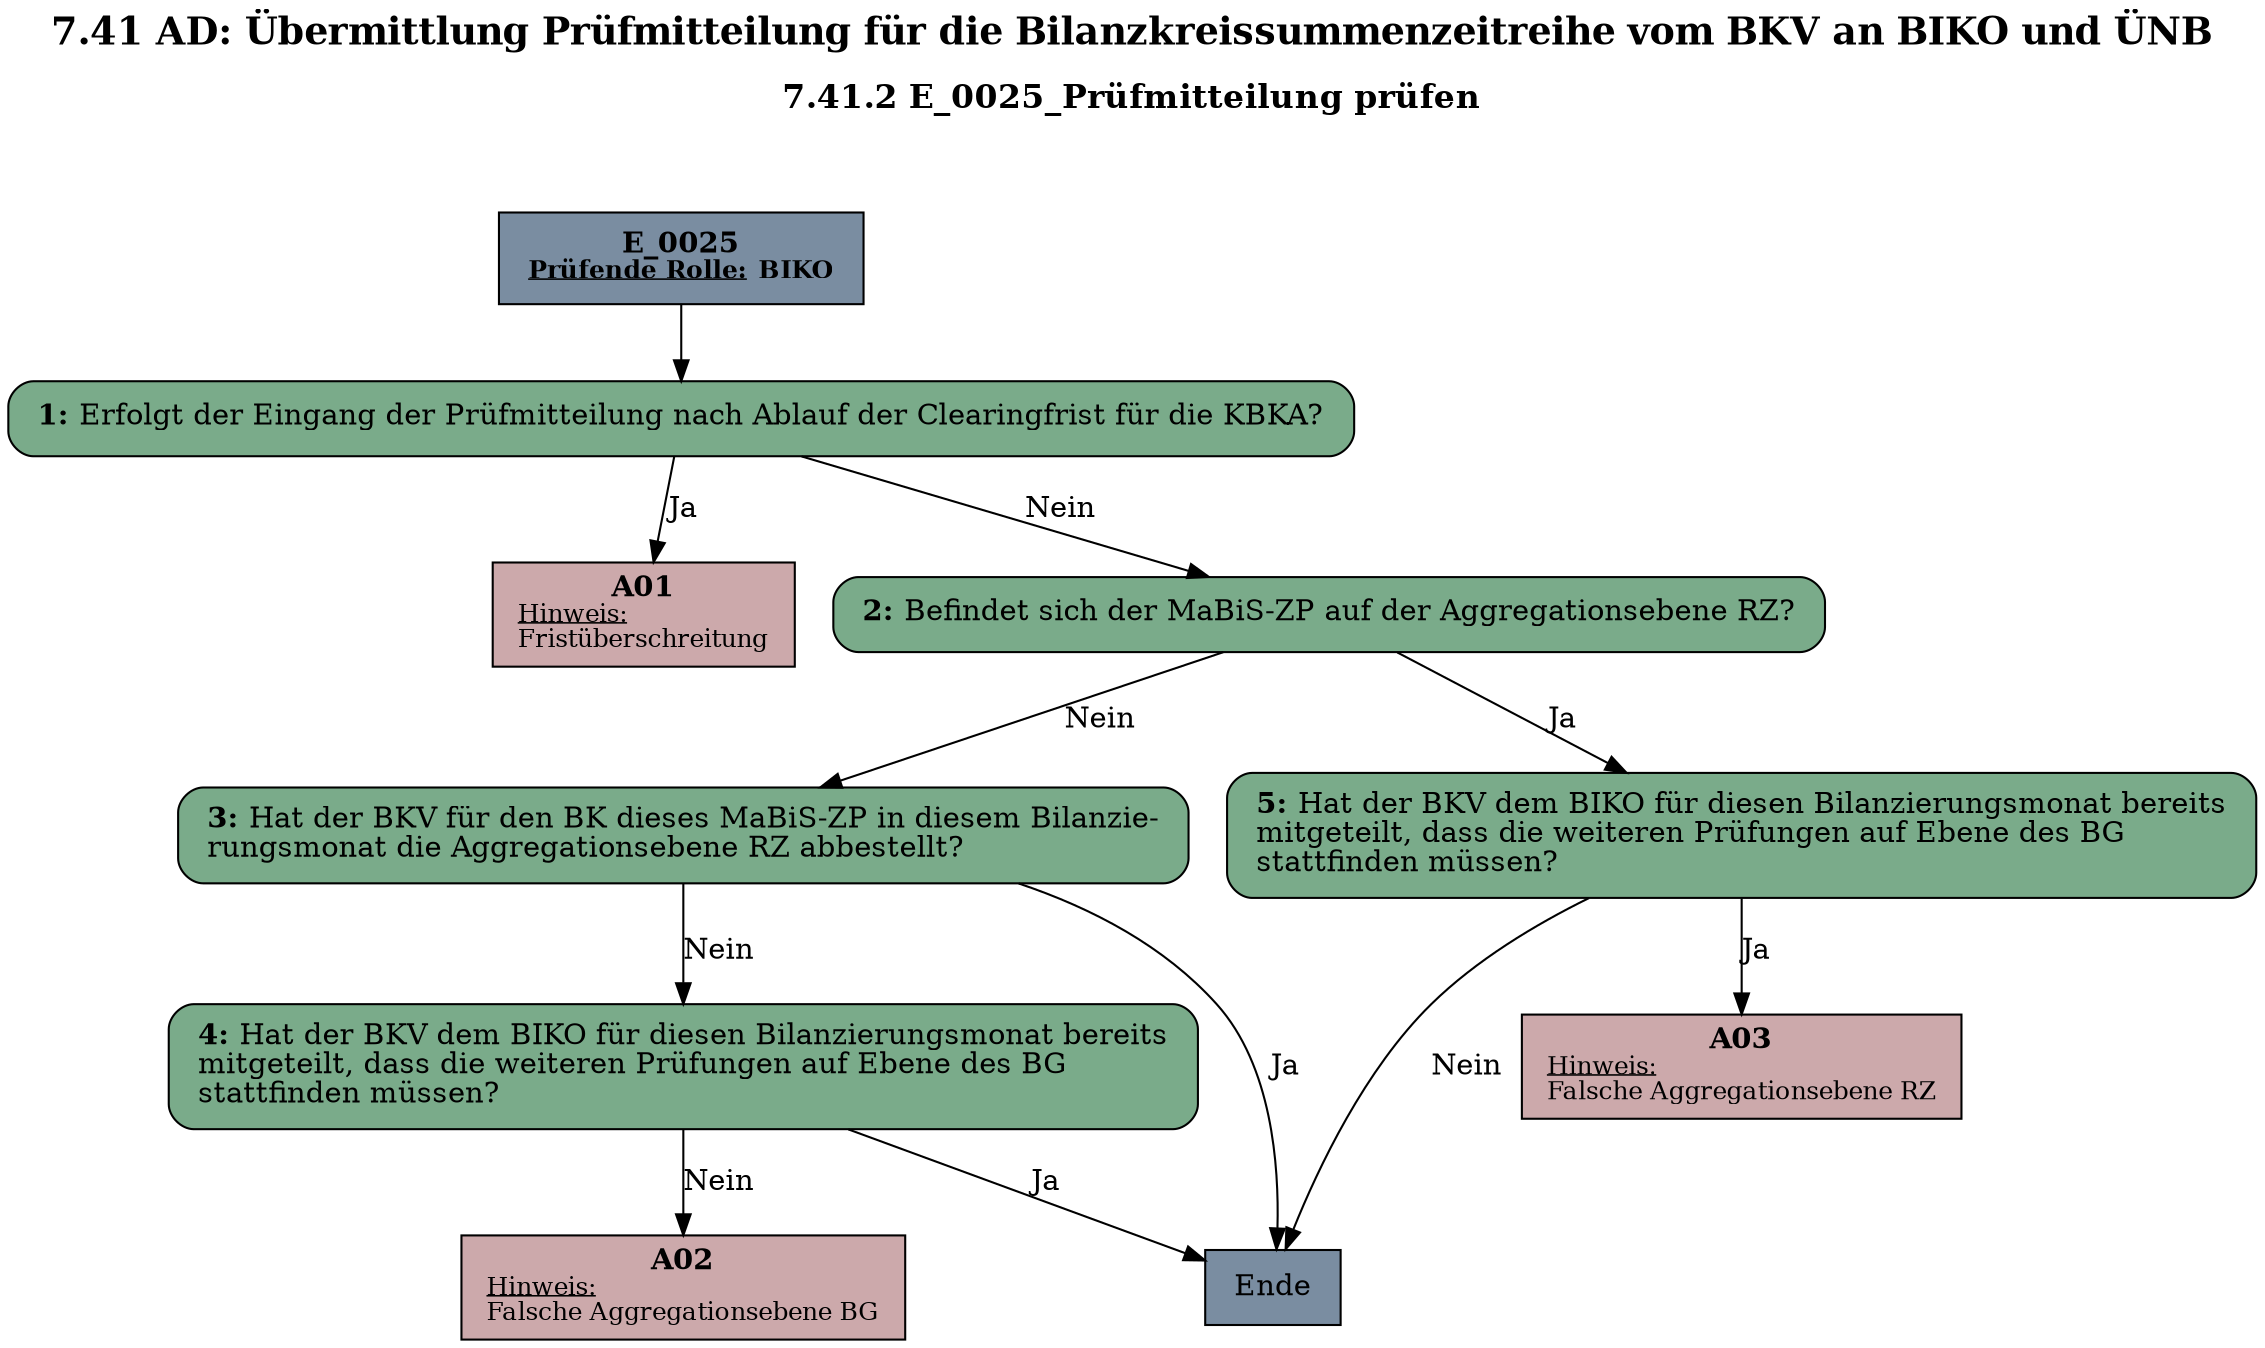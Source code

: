 digraph D {
    labelloc="t";
    label=<<B><FONT POINT-SIZE="18">7.41 AD: Übermittlung Prüfmitteilung für die Bilanzkreissummenzeitreihe vom BKV an BIKO und ÜNB</FONT></B><BR/><BR/><B><FONT POINT-SIZE="16">7.41.2 E_0025_Prüfmitteilung prüfen</FONT></B><BR/><BR/><BR/><BR/>>;
    "Start" [margin="0.2,0.12", shape=box, style=filled, fillcolor="#7a8da1", label=<<B>E_0025</B><BR align="center"/><FONT point-size="12"><B><U>Prüfende Rolle:</U> BIKO</B></FONT><BR align="center"/>>];
    "1" [margin="0.2,0.12", shape=box, style="filled,rounded", fillcolor="#7aab8a", label=<<B>1: </B>Erfolgt der Eingang der Prüfmitteilung nach Ablauf der Clearingfrist für die KBKA?<BR align="left"/>>];
    "A01" [margin="0.17,0.08", shape=box, style=filled, fillcolor="#cca9ab", label=<<B>A01</B><BR align="center"/><FONT point-size="12"><U>Hinweis:</U><BR align="left"/>Fristüberschreitung<BR align="left"/></FONT>>];
    "2" [margin="0.2,0.12", shape=box, style="filled,rounded", fillcolor="#7aab8a", label=<<B>2: </B>Befindet sich der MaBiS-ZP auf der Aggregationsebene RZ?<BR align="left"/>>];
    "3" [margin="0.2,0.12", shape=box, style="filled,rounded", fillcolor="#7aab8a", label=<<B>3: </B>Hat der BKV für den BK dieses MaBiS-ZP in diesem Bilanzie-<BR align="left"/>rungsmonat die Aggregationsebene RZ abbestellt?<BR align="left"/>>];
    "Ende" [margin="0.2,0.12", shape=box, style=filled, fillcolor="#7a8da1", label="Ende"];
    "4" [margin="0.2,0.12", shape=box, style="filled,rounded", fillcolor="#7aab8a", label=<<B>4: </B>Hat der BKV dem BIKO für diesen Bilanzierungsmonat bereits<BR align="left"/>mitgeteilt, dass die weiteren Prüfungen auf Ebene des BG<BR align="left"/>stattfinden müssen?<BR align="left"/>>];
    "A02" [margin="0.17,0.08", shape=box, style=filled, fillcolor="#cca9ab", label=<<B>A02</B><BR align="center"/><FONT point-size="12"><U>Hinweis:</U><BR align="left"/>Falsche Aggregationsebene BG<BR align="left"/></FONT>>];
    "5" [margin="0.2,0.12", shape=box, style="filled,rounded", fillcolor="#7aab8a", label=<<B>5: </B>Hat der BKV dem BIKO für diesen Bilanzierungsmonat bereits<BR align="left"/>mitgeteilt, dass die weiteren Prüfungen auf Ebene des BG<BR align="left"/>stattfinden müssen?<BR align="left"/>>];
    "A03" [margin="0.17,0.08", shape=box, style=filled, fillcolor="#cca9ab", label=<<B>A03</B><BR align="center"/><FONT point-size="12"><U>Hinweis:</U><BR align="left"/>Falsche Aggregationsebene RZ<BR align="left"/></FONT>>];

    "Start" -> "1";
    "1" -> "A01" [label="Ja"];
    "1" -> "2" [label="Nein"];
    "2" -> "3" [label="Nein"];
    "2" -> "5" [label="Ja"];
    "3" -> "4" [label="Nein"];
    "3" -> "Ende" [label="Ja"];
    "4" -> "A02" [label="Nein"];
    "4" -> "Ende" [label="Ja"];
    "5" -> "A03" [label="Ja"];
    "5" -> "Ende" [label="Nein"];
}
